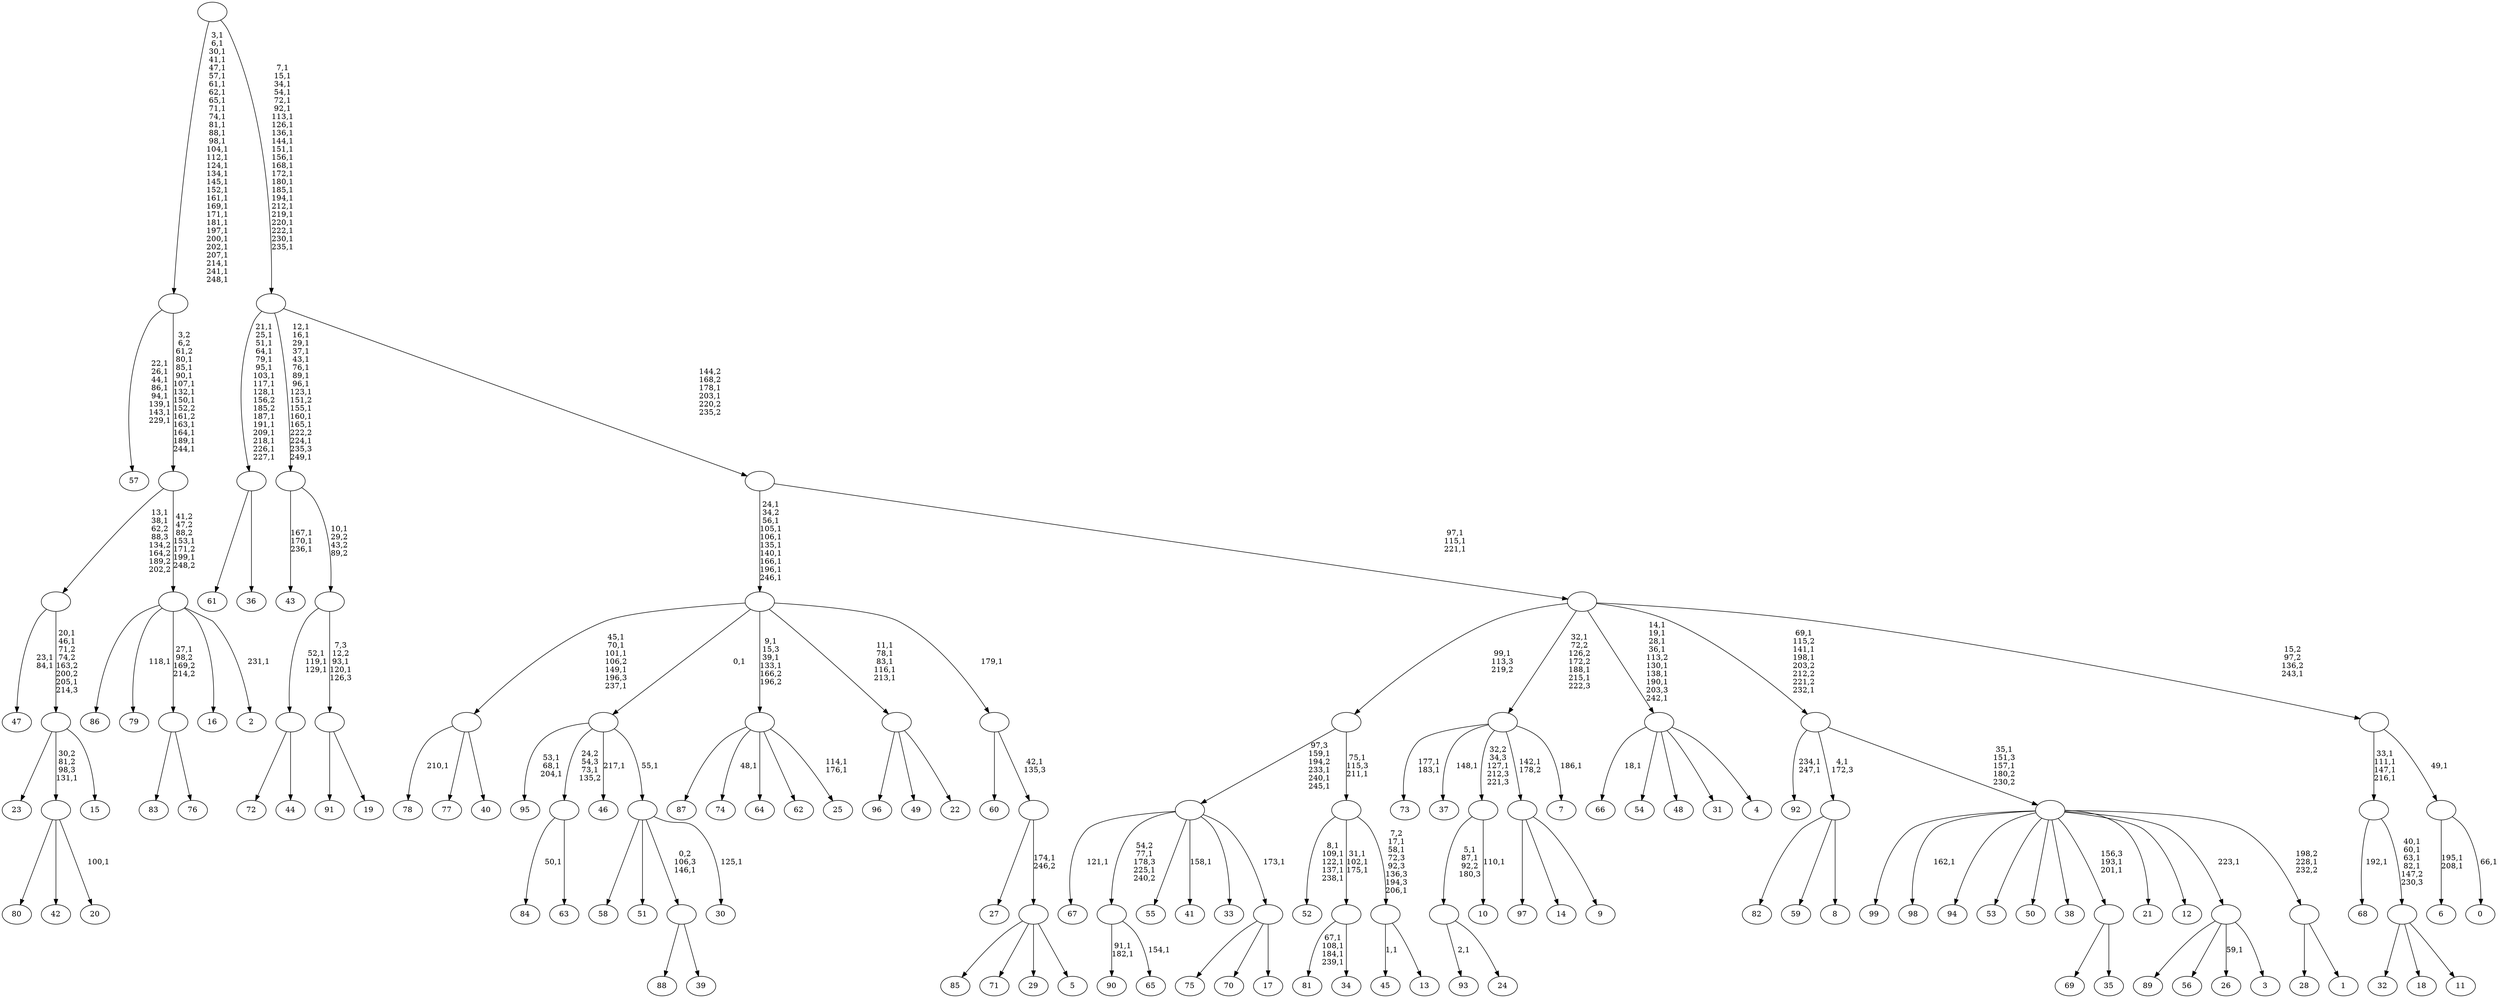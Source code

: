 digraph T {
	350 [label="99"]
	349 [label="98"]
	347 [label="97"]
	346 [label="96"]
	345 [label="95"]
	341 [label="94"]
	340 [label="93"]
	338 [label="92"]
	335 [label="91"]
	334 [label="90"]
	331 [label="89"]
	330 [label="88"]
	329 [label="87"]
	328 [label="86"]
	327 [label="85"]
	326 [label="84"]
	324 [label="83"]
	323 [label="82"]
	322 [label="81"]
	317 [label="80"]
	316 [label="79"]
	314 [label="78"]
	312 [label="77"]
	311 [label="76"]
	310 [label=""]
	309 [label="75"]
	308 [label="74"]
	306 [label="73"]
	303 [label="72"]
	302 [label="71"]
	301 [label="70"]
	300 [label="69"]
	299 [label="68"]
	297 [label="67"]
	295 [label="66"]
	293 [label="65"]
	291 [label=""]
	289 [label="64"]
	288 [label="63"]
	287 [label=""]
	286 [label="62"]
	285 [label="61"]
	284 [label="60"]
	283 [label="59"]
	282 [label="58"]
	281 [label="57"]
	272 [label="56"]
	271 [label="55"]
	270 [label="54"]
	269 [label="53"]
	268 [label="52"]
	262 [label="51"]
	261 [label="50"]
	260 [label="49"]
	259 [label="48"]
	258 [label="47"]
	255 [label="46"]
	253 [label="45"]
	251 [label="44"]
	250 [label=""]
	247 [label="43"]
	243 [label="42"]
	242 [label="41"]
	240 [label="40"]
	239 [label=""]
	234 [label="39"]
	233 [label=""]
	232 [label="38"]
	231 [label="37"]
	229 [label="36"]
	228 [label=""]
	213 [label="35"]
	212 [label=""]
	210 [label="34"]
	209 [label=""]
	206 [label="33"]
	205 [label="32"]
	204 [label="31"]
	203 [label="30"]
	201 [label=""]
	200 [label=""]
	199 [label="29"]
	198 [label="28"]
	197 [label="27"]
	196 [label="26"]
	194 [label="25"]
	191 [label=""]
	188 [label="24"]
	187 [label=""]
	185 [label="23"]
	184 [label="22"]
	183 [label=""]
	178 [label="21"]
	177 [label="20"]
	175 [label=""]
	174 [label="19"]
	173 [label=""]
	171 [label=""]
	170 [label=""]
	156 [label="18"]
	155 [label="17"]
	154 [label=""]
	153 [label=""]
	149 [label="16"]
	148 [label="15"]
	147 [label=""]
	144 [label=""]
	142 [label="14"]
	141 [label="13"]
	140 [label=""]
	137 [label=""]
	135 [label=""]
	134 [label="12"]
	133 [label="11"]
	132 [label=""]
	128 [label=""]
	124 [label="10"]
	122 [label=""]
	121 [label="9"]
	120 [label=""]
	119 [label="8"]
	118 [label=""]
	117 [label="7"]
	115 [label=""]
	112 [label="6"]
	109 [label="5"]
	108 [label=""]
	107 [label=""]
	106 [label=""]
	105 [label=""]
	96 [label="4"]
	95 [label=""]
	87 [label="3"]
	86 [label=""]
	85 [label="2"]
	83 [label=""]
	81 [label=""]
	71 [label=""]
	40 [label="1"]
	39 [label=""]
	38 [label=""]
	36 [label=""]
	32 [label="0"]
	30 [label=""]
	29 [label=""]
	28 [label=""]
	25 [label=""]
	23 [label=""]
	0 [label=""]
	310 -> 324 [label=""]
	310 -> 311 [label=""]
	291 -> 293 [label="154,1"]
	291 -> 334 [label="91,1\n182,1"]
	287 -> 326 [label="50,1"]
	287 -> 288 [label=""]
	250 -> 303 [label=""]
	250 -> 251 [label=""]
	239 -> 314 [label="210,1"]
	239 -> 312 [label=""]
	239 -> 240 [label=""]
	233 -> 330 [label=""]
	233 -> 234 [label=""]
	228 -> 285 [label=""]
	228 -> 229 [label=""]
	212 -> 300 [label=""]
	212 -> 213 [label=""]
	209 -> 322 [label="67,1\n108,1\n184,1\n239,1"]
	209 -> 210 [label=""]
	201 -> 203 [label="125,1"]
	201 -> 282 [label=""]
	201 -> 262 [label=""]
	201 -> 233 [label="0,2\n106,3\n146,1"]
	200 -> 255 [label="217,1"]
	200 -> 345 [label="53,1\n68,1\n204,1"]
	200 -> 287 [label="24,2\n54,3\n73,1\n135,2"]
	200 -> 201 [label="55,1"]
	191 -> 194 [label="114,1\n176,1"]
	191 -> 308 [label="48,1"]
	191 -> 329 [label=""]
	191 -> 289 [label=""]
	191 -> 286 [label=""]
	187 -> 340 [label="2,1"]
	187 -> 188 [label=""]
	183 -> 346 [label=""]
	183 -> 260 [label=""]
	183 -> 184 [label=""]
	175 -> 177 [label="100,1"]
	175 -> 317 [label=""]
	175 -> 243 [label=""]
	173 -> 335 [label=""]
	173 -> 174 [label=""]
	171 -> 173 [label="7,3\n12,2\n93,1\n120,1\n126,3"]
	171 -> 250 [label="52,1\n119,1\n129,1"]
	170 -> 247 [label="167,1\n170,1\n236,1"]
	170 -> 171 [label="10,1\n29,2\n43,2\n89,2"]
	154 -> 309 [label=""]
	154 -> 301 [label=""]
	154 -> 155 [label=""]
	153 -> 242 [label="158,1"]
	153 -> 291 [label="54,2\n77,1\n178,3\n225,1\n240,2"]
	153 -> 297 [label="121,1"]
	153 -> 271 [label=""]
	153 -> 206 [label=""]
	153 -> 154 [label="173,1"]
	147 -> 185 [label=""]
	147 -> 175 [label="30,2\n81,2\n98,3\n131,1"]
	147 -> 148 [label=""]
	144 -> 147 [label="20,1\n46,1\n71,2\n74,2\n163,2\n200,2\n205,1\n214,3"]
	144 -> 258 [label="23,1\n84,1"]
	140 -> 253 [label="1,1"]
	140 -> 141 [label=""]
	137 -> 140 [label="7,2\n17,1\n58,1\n72,3\n92,3\n136,3\n194,3\n206,1"]
	137 -> 209 [label="31,1\n102,1\n175,1"]
	137 -> 268 [label="8,1\n109,1\n122,1\n137,1\n238,1"]
	135 -> 137 [label="75,1\n115,3\n211,1"]
	135 -> 153 [label="97,3\n159,1\n194,2\n233,1\n240,1\n245,1"]
	132 -> 205 [label=""]
	132 -> 156 [label=""]
	132 -> 133 [label=""]
	128 -> 132 [label="40,1\n60,1\n63,1\n82,1\n147,2\n230,3"]
	128 -> 299 [label="192,1"]
	122 -> 124 [label="110,1"]
	122 -> 187 [label="5,1\n87,1\n92,2\n180,3"]
	120 -> 347 [label=""]
	120 -> 142 [label=""]
	120 -> 121 [label=""]
	118 -> 323 [label=""]
	118 -> 283 [label=""]
	118 -> 119 [label=""]
	115 -> 117 [label="186,1"]
	115 -> 231 [label="148,1"]
	115 -> 306 [label="177,1\n183,1"]
	115 -> 122 [label="32,2\n34,3\n127,1\n212,3\n221,3"]
	115 -> 120 [label="142,1\n178,2"]
	108 -> 327 [label=""]
	108 -> 302 [label=""]
	108 -> 199 [label=""]
	108 -> 109 [label=""]
	107 -> 197 [label=""]
	107 -> 108 [label="174,1\n246,2"]
	106 -> 284 [label=""]
	106 -> 107 [label="42,1\n135,3"]
	105 -> 183 [label="11,1\n78,1\n83,1\n116,1\n213,1"]
	105 -> 191 [label="9,1\n15,3\n39,1\n133,1\n166,2\n196,2"]
	105 -> 239 [label="45,1\n70,1\n101,1\n106,2\n149,1\n196,3\n237,1"]
	105 -> 200 [label="0,1"]
	105 -> 106 [label="179,1"]
	95 -> 295 [label="18,1"]
	95 -> 270 [label=""]
	95 -> 259 [label=""]
	95 -> 204 [label=""]
	95 -> 96 [label=""]
	86 -> 196 [label="59,1"]
	86 -> 331 [label=""]
	86 -> 272 [label=""]
	86 -> 87 [label=""]
	83 -> 85 [label="231,1"]
	83 -> 316 [label="118,1"]
	83 -> 328 [label=""]
	83 -> 310 [label="27,1\n98,2\n169,2\n214,2"]
	83 -> 149 [label=""]
	81 -> 83 [label="41,2\n47,2\n88,2\n153,1\n171,2\n199,1\n248,2"]
	81 -> 144 [label="13,1\n38,1\n62,2\n88,3\n134,2\n164,2\n189,2\n202,2"]
	71 -> 81 [label="3,2\n6,2\n61,2\n80,1\n85,1\n90,1\n107,1\n132,1\n150,1\n152,2\n161,2\n163,1\n164,1\n189,1\n244,1"]
	71 -> 281 [label="22,1\n26,1\n44,1\n86,1\n94,1\n139,1\n143,1\n229,1"]
	39 -> 198 [label=""]
	39 -> 40 [label=""]
	38 -> 212 [label="156,3\n193,1\n201,1"]
	38 -> 349 [label="162,1"]
	38 -> 350 [label=""]
	38 -> 341 [label=""]
	38 -> 269 [label=""]
	38 -> 261 [label=""]
	38 -> 232 [label=""]
	38 -> 178 [label=""]
	38 -> 134 [label=""]
	38 -> 86 [label="223,1"]
	38 -> 39 [label="198,2\n228,1\n232,2"]
	36 -> 38 [label="35,1\n151,3\n157,1\n180,2\n230,2"]
	36 -> 338 [label="234,1\n247,1"]
	36 -> 118 [label="4,1\n172,3"]
	30 -> 32 [label="66,1"]
	30 -> 112 [label="195,1\n208,1"]
	29 -> 128 [label="33,1\n111,1\n147,1\n216,1"]
	29 -> 30 [label="49,1"]
	28 -> 36 [label="69,1\n115,2\n141,1\n198,1\n203,2\n212,2\n221,2\n232,1"]
	28 -> 95 [label="14,1\n19,1\n28,1\n36,1\n113,2\n130,1\n138,1\n190,1\n203,3\n242,1"]
	28 -> 115 [label="32,1\n72,2\n126,2\n172,2\n188,1\n215,1\n222,3"]
	28 -> 135 [label="99,1\n113,3\n219,2"]
	28 -> 29 [label="15,2\n97,2\n136,2\n243,1"]
	25 -> 28 [label="97,1\n115,1\n221,1"]
	25 -> 105 [label="24,1\n34,2\n56,1\n105,1\n106,1\n135,1\n140,1\n166,1\n196,1\n246,1"]
	23 -> 25 [label="144,2\n168,2\n178,1\n203,1\n220,2\n235,2"]
	23 -> 170 [label="12,1\n16,1\n29,1\n37,1\n43,1\n76,1\n89,1\n96,1\n123,1\n151,2\n155,1\n160,1\n165,1\n222,2\n224,1\n235,3\n249,1"]
	23 -> 228 [label="21,1\n25,1\n51,1\n64,1\n79,1\n95,1\n103,1\n117,1\n128,1\n156,2\n185,2\n187,1\n191,1\n209,1\n218,1\n226,1\n227,1"]
	0 -> 23 [label="7,1\n15,1\n34,1\n54,1\n72,1\n92,1\n113,1\n126,1\n136,1\n144,1\n151,1\n156,1\n168,1\n172,1\n180,1\n185,1\n194,1\n212,1\n219,1\n220,1\n222,1\n230,1\n235,1"]
	0 -> 71 [label="3,1\n6,1\n30,1\n41,1\n47,1\n57,1\n61,1\n62,1\n65,1\n71,1\n74,1\n81,1\n88,1\n98,1\n104,1\n112,1\n124,1\n134,1\n145,1\n152,1\n161,1\n169,1\n171,1\n181,1\n197,1\n200,1\n202,1\n207,1\n214,1\n241,1\n248,1"]
}
